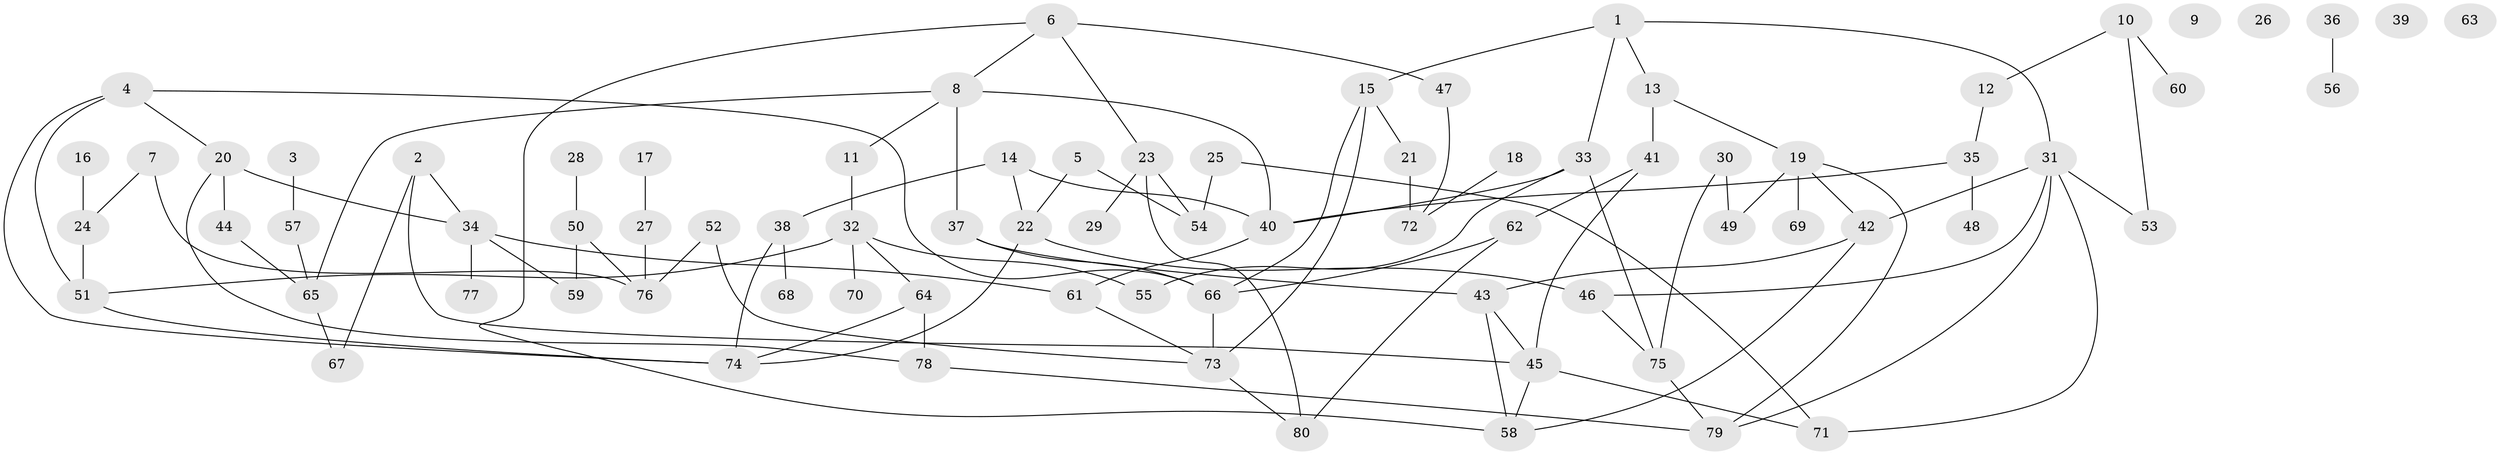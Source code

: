 // coarse degree distribution, {0: 0.15625, 6: 0.0625, 2: 0.1875, 4: 0.125, 7: 0.09375, 8: 0.03125, 1: 0.15625, 3: 0.1875}
// Generated by graph-tools (version 1.1) at 2025/42/03/04/25 21:42:53]
// undirected, 80 vertices, 110 edges
graph export_dot {
graph [start="1"]
  node [color=gray90,style=filled];
  1;
  2;
  3;
  4;
  5;
  6;
  7;
  8;
  9;
  10;
  11;
  12;
  13;
  14;
  15;
  16;
  17;
  18;
  19;
  20;
  21;
  22;
  23;
  24;
  25;
  26;
  27;
  28;
  29;
  30;
  31;
  32;
  33;
  34;
  35;
  36;
  37;
  38;
  39;
  40;
  41;
  42;
  43;
  44;
  45;
  46;
  47;
  48;
  49;
  50;
  51;
  52;
  53;
  54;
  55;
  56;
  57;
  58;
  59;
  60;
  61;
  62;
  63;
  64;
  65;
  66;
  67;
  68;
  69;
  70;
  71;
  72;
  73;
  74;
  75;
  76;
  77;
  78;
  79;
  80;
  1 -- 13;
  1 -- 15;
  1 -- 31;
  1 -- 33;
  2 -- 34;
  2 -- 45;
  2 -- 67;
  3 -- 57;
  4 -- 20;
  4 -- 51;
  4 -- 66;
  4 -- 74;
  5 -- 22;
  5 -- 54;
  6 -- 8;
  6 -- 23;
  6 -- 47;
  6 -- 58;
  7 -- 24;
  7 -- 76;
  8 -- 11;
  8 -- 37;
  8 -- 40;
  8 -- 65;
  10 -- 12;
  10 -- 53;
  10 -- 60;
  11 -- 32;
  12 -- 35;
  13 -- 19;
  13 -- 41;
  14 -- 22;
  14 -- 38;
  14 -- 40;
  15 -- 21;
  15 -- 66;
  15 -- 73;
  16 -- 24;
  17 -- 27;
  18 -- 72;
  19 -- 42;
  19 -- 49;
  19 -- 69;
  19 -- 79;
  20 -- 34;
  20 -- 44;
  20 -- 78;
  21 -- 72;
  22 -- 46;
  22 -- 74;
  23 -- 29;
  23 -- 54;
  23 -- 80;
  24 -- 51;
  25 -- 54;
  25 -- 71;
  27 -- 76;
  28 -- 50;
  30 -- 49;
  30 -- 75;
  31 -- 42;
  31 -- 46;
  31 -- 53;
  31 -- 71;
  31 -- 79;
  32 -- 51;
  32 -- 55;
  32 -- 64;
  32 -- 70;
  33 -- 40;
  33 -- 55;
  33 -- 75;
  34 -- 59;
  34 -- 61;
  34 -- 77;
  35 -- 40;
  35 -- 48;
  36 -- 56;
  37 -- 43;
  37 -- 66;
  38 -- 68;
  38 -- 74;
  40 -- 61;
  41 -- 45;
  41 -- 62;
  42 -- 43;
  42 -- 58;
  43 -- 45;
  43 -- 58;
  44 -- 65;
  45 -- 58;
  45 -- 71;
  46 -- 75;
  47 -- 72;
  50 -- 59;
  50 -- 76;
  51 -- 74;
  52 -- 73;
  52 -- 76;
  57 -- 65;
  61 -- 73;
  62 -- 66;
  62 -- 80;
  64 -- 74;
  64 -- 78;
  65 -- 67;
  66 -- 73;
  73 -- 80;
  75 -- 79;
  78 -- 79;
}
